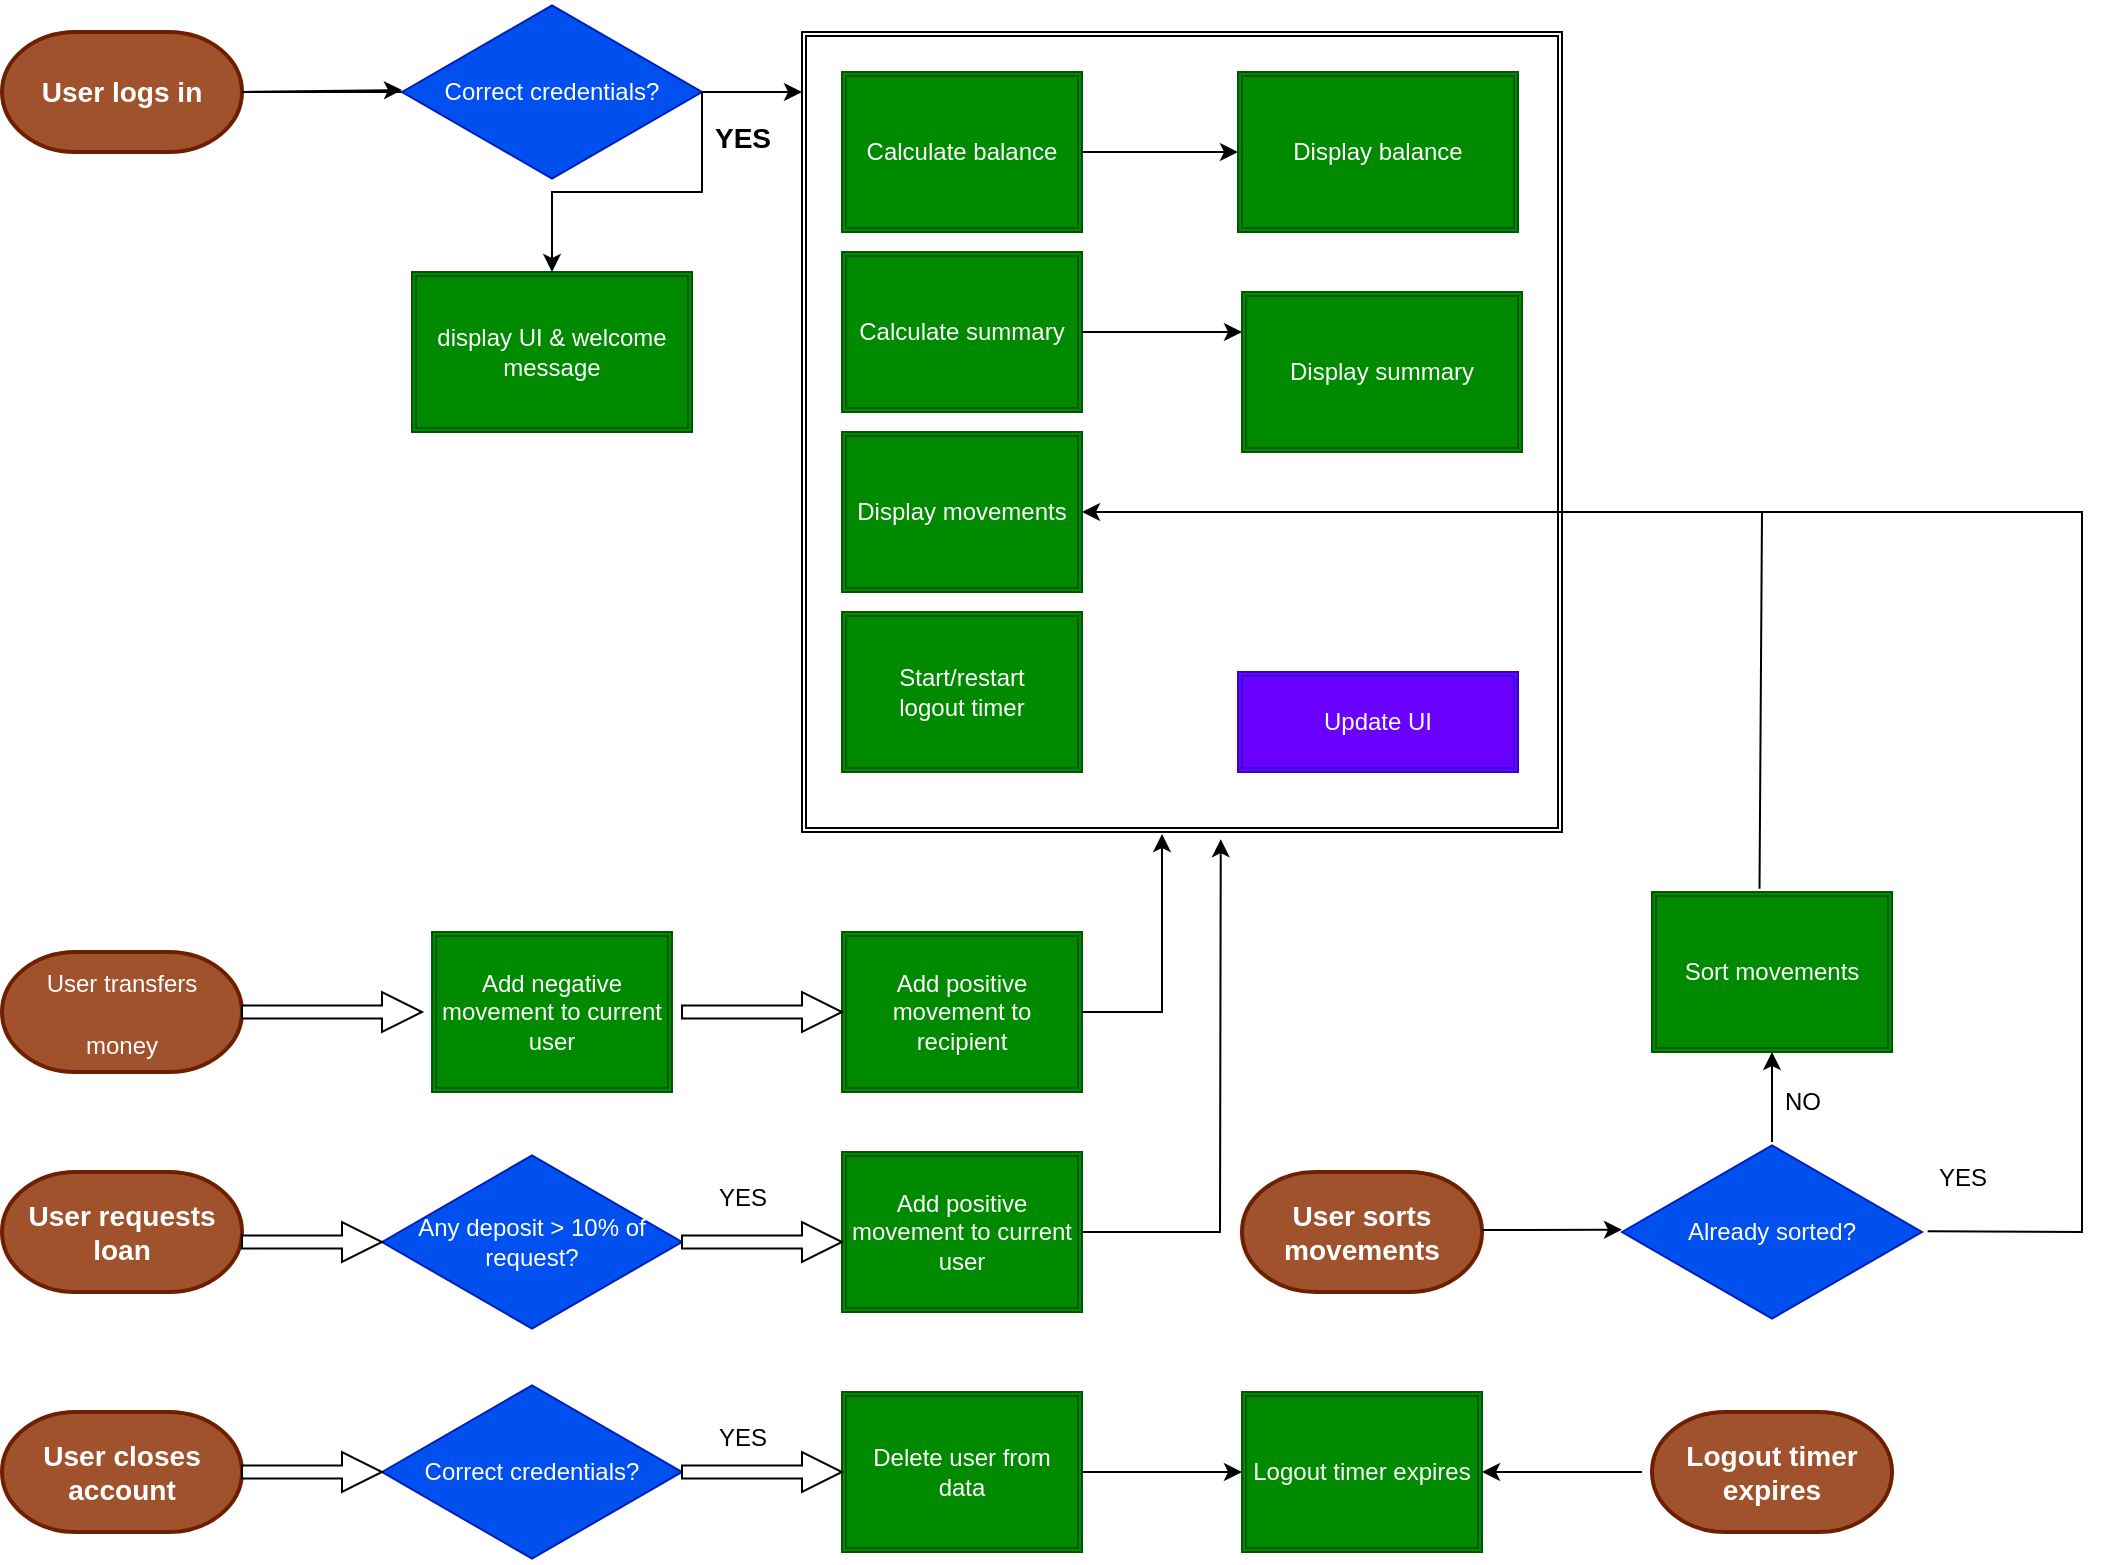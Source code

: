 <mxfile version="25.0.1">
  <diagram name="Page-1" id="qsm-ALfyS8Sv5nFWUp19">
    <mxGraphModel dx="1767" dy="894" grid="1" gridSize="10" guides="1" tooltips="1" connect="1" arrows="1" fold="1" page="1" pageScale="1" pageWidth="850" pageHeight="1100" math="0" shadow="0">
      <root>
        <mxCell id="0" />
        <mxCell id="1" parent="0" />
        <mxCell id="4JIQUmfBRDZcBKCYuM2q-4" value="" style="shape=ext;double=1;rounded=0;whiteSpace=wrap;html=1;" parent="1" vertex="1">
          <mxGeometry x="440" y="40" width="380" height="400" as="geometry" />
        </mxCell>
        <mxCell id="4JIQUmfBRDZcBKCYuM2q-47" style="edgeStyle=orthogonalEdgeStyle;rounded=0;orthogonalLoop=1;jettySize=auto;html=1;" parent="1" source="4JIQUmfBRDZcBKCYuM2q-2" edge="1">
          <mxGeometry relative="1" as="geometry">
            <mxPoint x="390" y="70" as="targetPoint" />
          </mxGeometry>
        </mxCell>
        <mxCell id="4JIQUmfBRDZcBKCYuM2q-2" value="&lt;h3&gt;User logs in&lt;/h3&gt;" style="strokeWidth=2;html=1;shape=mxgraph.flowchart.terminator;whiteSpace=wrap;fillColor=#a0522d;fontColor=#ffffff;strokeColor=#6D1F00;" parent="1" vertex="1">
          <mxGeometry x="40" y="40" width="120" height="60" as="geometry" />
        </mxCell>
        <mxCell id="4JIQUmfBRDZcBKCYuM2q-3" value="Correct credentials?" style="html=1;whiteSpace=wrap;aspect=fixed;shape=isoRectangle;fillColor=#0050ef;fontColor=#ffffff;strokeColor=#001DBC;" parent="1" vertex="1">
          <mxGeometry x="240" y="25" width="150" height="90" as="geometry" />
        </mxCell>
        <mxCell id="4JIQUmfBRDZcBKCYuM2q-5" value="Calculate balance" style="shape=ext;double=1;rounded=0;whiteSpace=wrap;html=1;fillColor=#008a00;fontColor=#ffffff;strokeColor=#005700;" parent="1" vertex="1">
          <mxGeometry x="460" y="60" width="120" height="80" as="geometry" />
        </mxCell>
        <mxCell id="4JIQUmfBRDZcBKCYuM2q-6" value="Calculate summary" style="shape=ext;double=1;rounded=0;whiteSpace=wrap;html=1;fillColor=#008a00;fontColor=#ffffff;strokeColor=#005700;" parent="1" vertex="1">
          <mxGeometry x="460" y="150" width="120" height="80" as="geometry" />
        </mxCell>
        <mxCell id="4JIQUmfBRDZcBKCYuM2q-7" value="Display movements" style="shape=ext;double=1;rounded=0;whiteSpace=wrap;html=1;fillColor=#008a00;fontColor=#ffffff;strokeColor=#005700;" parent="1" vertex="1">
          <mxGeometry x="460" y="240" width="120" height="80" as="geometry" />
        </mxCell>
        <mxCell id="4JIQUmfBRDZcBKCYuM2q-8" value="Start/restart&lt;div&gt;logout timer&lt;/div&gt;" style="shape=ext;double=1;rounded=0;whiteSpace=wrap;html=1;fillColor=#008a00;fontColor=#ffffff;strokeColor=#005700;" parent="1" vertex="1">
          <mxGeometry x="460" y="330" width="120" height="80" as="geometry" />
        </mxCell>
        <mxCell id="4JIQUmfBRDZcBKCYuM2q-9" value="Display balance" style="shape=ext;double=1;rounded=0;whiteSpace=wrap;html=1;fillColor=#008a00;fontColor=#ffffff;strokeColor=#005700;" parent="1" vertex="1">
          <mxGeometry x="658" y="60" width="140" height="80" as="geometry" />
        </mxCell>
        <mxCell id="4JIQUmfBRDZcBKCYuM2q-10" value="Display summary" style="shape=ext;double=1;rounded=0;whiteSpace=wrap;html=1;fillColor=#008a00;fontColor=#ffffff;strokeColor=#005700;" parent="1" vertex="1">
          <mxGeometry x="660" y="170" width="140" height="80" as="geometry" />
        </mxCell>
        <mxCell id="4JIQUmfBRDZcBKCYuM2q-11" value="display UI &amp;amp; welcome message" style="shape=ext;double=1;rounded=0;whiteSpace=wrap;html=1;fillColor=#008a00;fontColor=#ffffff;strokeColor=#005700;" parent="1" vertex="1">
          <mxGeometry x="245" y="160" width="140" height="80" as="geometry" />
        </mxCell>
        <mxCell id="4JIQUmfBRDZcBKCYuM2q-12" value="&lt;h3&gt;&lt;span style=&quot;background-color: initial; font-size: 12px; font-weight: normal; line-height: 30%;&quot;&gt;&lt;span style=&quot;background-color: initial;&quot;&gt;User transfers&lt;/span&gt;&lt;/span&gt;&lt;/h3&gt;&lt;h3&gt;&lt;span style=&quot;background-color: initial; font-size: 12px; font-weight: normal;&quot;&gt;money&lt;/span&gt;&lt;/h3&gt;" style="strokeWidth=2;html=1;shape=mxgraph.flowchart.terminator;whiteSpace=wrap;fillColor=#a0522d;fontColor=#ffffff;strokeColor=#6D1F00;" parent="1" vertex="1">
          <mxGeometry x="40" y="500" width="120" height="60" as="geometry" />
        </mxCell>
        <mxCell id="4JIQUmfBRDZcBKCYuM2q-13" value="&lt;h3&gt;User requests loan&lt;/h3&gt;" style="strokeWidth=2;html=1;shape=mxgraph.flowchart.terminator;whiteSpace=wrap;fillColor=#a0522d;fontColor=#ffffff;strokeColor=#6D1F00;" parent="1" vertex="1">
          <mxGeometry x="40" y="610" width="120" height="60" as="geometry" />
        </mxCell>
        <mxCell id="4JIQUmfBRDZcBKCYuM2q-14" value="&lt;h3&gt;User closes account&lt;/h3&gt;" style="strokeWidth=2;html=1;shape=mxgraph.flowchart.terminator;whiteSpace=wrap;fillColor=#a0522d;fontColor=#ffffff;strokeColor=#6D1F00;" parent="1" vertex="1">
          <mxGeometry x="40" y="730" width="120" height="60" as="geometry" />
        </mxCell>
        <mxCell id="4JIQUmfBRDZcBKCYuM2q-15" value="Any deposit &amp;gt; 10% of request?" style="html=1;whiteSpace=wrap;aspect=fixed;shape=isoRectangle;fillColor=#0050ef;fontColor=#ffffff;strokeColor=#001DBC;" parent="1" vertex="1">
          <mxGeometry x="230" y="600" width="150" height="90" as="geometry" />
        </mxCell>
        <mxCell id="4JIQUmfBRDZcBKCYuM2q-16" value="Correct credentials?" style="html=1;whiteSpace=wrap;aspect=fixed;shape=isoRectangle;fillColor=#0050ef;fontColor=#ffffff;strokeColor=#001DBC;" parent="1" vertex="1">
          <mxGeometry x="230" y="715" width="150" height="90" as="geometry" />
        </mxCell>
        <mxCell id="4JIQUmfBRDZcBKCYuM2q-17" value="Already sorted?" style="html=1;whiteSpace=wrap;aspect=fixed;shape=isoRectangle;fillColor=#0050ef;fontColor=#ffffff;strokeColor=#001DBC;" parent="1" vertex="1">
          <mxGeometry x="850" y="595" width="150" height="90" as="geometry" />
        </mxCell>
        <mxCell id="4JIQUmfBRDZcBKCYuM2q-18" value="&lt;h3&gt;User sorts movements&lt;/h3&gt;" style="strokeWidth=2;html=1;shape=mxgraph.flowchart.terminator;whiteSpace=wrap;fillColor=#a0522d;fontColor=#ffffff;strokeColor=#6D1F00;" parent="1" vertex="1">
          <mxGeometry x="660" y="610" width="120" height="60" as="geometry" />
        </mxCell>
        <mxCell id="4JIQUmfBRDZcBKCYuM2q-19" value="&lt;h3&gt;Logout timer expires&lt;/h3&gt;" style="strokeWidth=2;html=1;shape=mxgraph.flowchart.terminator;whiteSpace=wrap;fillColor=#a0522d;fontColor=#ffffff;strokeColor=#6D1F00;" parent="1" vertex="1">
          <mxGeometry x="865" y="730" width="120" height="60" as="geometry" />
        </mxCell>
        <mxCell id="4JIQUmfBRDZcBKCYuM2q-20" value="Add positive movement to current user" style="shape=ext;double=1;rounded=0;whiteSpace=wrap;html=1;fillColor=#008a00;fontColor=#ffffff;strokeColor=#005700;" parent="1" vertex="1">
          <mxGeometry x="460" y="600" width="120" height="80" as="geometry" />
        </mxCell>
        <mxCell id="4JIQUmfBRDZcBKCYuM2q-21" value="Delete user from data" style="shape=ext;double=1;rounded=0;whiteSpace=wrap;html=1;fillColor=#008a00;fontColor=#ffffff;strokeColor=#005700;" parent="1" vertex="1">
          <mxGeometry x="460" y="720" width="120" height="80" as="geometry" />
        </mxCell>
        <mxCell id="4JIQUmfBRDZcBKCYuM2q-22" value="Add positive movement to recipient" style="shape=ext;double=1;rounded=0;whiteSpace=wrap;html=1;fillColor=#008a00;fontColor=#ffffff;strokeColor=#005700;" parent="1" vertex="1">
          <mxGeometry x="460" y="490" width="120" height="80" as="geometry" />
        </mxCell>
        <mxCell id="4JIQUmfBRDZcBKCYuM2q-23" value="Add negative movement to current user" style="shape=ext;double=1;rounded=0;whiteSpace=wrap;html=1;fillColor=#008a00;fontColor=#ffffff;strokeColor=#005700;" parent="1" vertex="1">
          <mxGeometry x="255" y="490" width="120" height="80" as="geometry" />
        </mxCell>
        <mxCell id="4JIQUmfBRDZcBKCYuM2q-24" value="Logout timer expires" style="shape=ext;double=1;rounded=0;whiteSpace=wrap;html=1;fillColor=#008a00;fontColor=#ffffff;strokeColor=#005700;" parent="1" vertex="1">
          <mxGeometry x="660" y="720" width="120" height="80" as="geometry" />
        </mxCell>
        <mxCell id="4JIQUmfBRDZcBKCYuM2q-25" value="Sort movements" style="shape=ext;double=1;rounded=0;whiteSpace=wrap;html=1;fillColor=#008a00;fontColor=#ffffff;strokeColor=#005700;" parent="1" vertex="1">
          <mxGeometry x="865" y="470" width="120" height="80" as="geometry" />
        </mxCell>
        <mxCell id="4JIQUmfBRDZcBKCYuM2q-26" value="Update UI" style="shape=ext;double=1;rounded=0;whiteSpace=wrap;html=1;strokeColor=#3700CC;fillColor=#6a00ff;fontColor=#ffffff;" parent="1" vertex="1">
          <mxGeometry x="658" y="360" width="140" height="50" as="geometry" />
        </mxCell>
        <mxCell id="4JIQUmfBRDZcBKCYuM2q-27" value="" style="html=1;shadow=0;dashed=0;align=center;verticalAlign=middle;shape=mxgraph.arrows2.arrow;dy=0.67;dx=20;notch=0;" parent="1" vertex="1">
          <mxGeometry x="380" y="750" width="80" height="20" as="geometry" />
        </mxCell>
        <mxCell id="4JIQUmfBRDZcBKCYuM2q-28" value="" style="html=1;shadow=0;dashed=0;align=center;verticalAlign=middle;shape=mxgraph.arrows2.arrow;dy=0.67;dx=20;notch=0;" parent="1" vertex="1">
          <mxGeometry x="160" y="750" width="70" height="20" as="geometry" />
        </mxCell>
        <mxCell id="4JIQUmfBRDZcBKCYuM2q-29" value="" style="html=1;shadow=0;dashed=0;align=center;verticalAlign=middle;shape=mxgraph.arrows2.arrow;dy=0.67;dx=20;notch=0;" parent="1" vertex="1">
          <mxGeometry x="160" y="635" width="70" height="20" as="geometry" />
        </mxCell>
        <mxCell id="4JIQUmfBRDZcBKCYuM2q-30" value="" style="html=1;shadow=0;dashed=0;align=center;verticalAlign=middle;shape=mxgraph.arrows2.arrow;dy=0.67;dx=20;notch=0;" parent="1" vertex="1">
          <mxGeometry x="380" y="635" width="80" height="20" as="geometry" />
        </mxCell>
        <mxCell id="4JIQUmfBRDZcBKCYuM2q-31" value="" style="html=1;shadow=0;dashed=0;align=center;verticalAlign=middle;shape=mxgraph.arrows2.arrow;dy=0.67;dx=20;notch=0;" parent="1" vertex="1">
          <mxGeometry x="380" y="520" width="80" height="20" as="geometry" />
        </mxCell>
        <mxCell id="4JIQUmfBRDZcBKCYuM2q-33" value="" style="html=1;shadow=0;dashed=0;align=center;verticalAlign=middle;shape=mxgraph.arrows2.arrow;dy=0.67;dx=20;notch=0;" parent="1" vertex="1">
          <mxGeometry x="160" y="520" width="90" height="20" as="geometry" />
        </mxCell>
        <mxCell id="4JIQUmfBRDZcBKCYuM2q-35" value="" style="endArrow=classic;html=1;rounded=0;exitX=1;exitY=0.5;exitDx=0;exitDy=0;" parent="1" source="4JIQUmfBRDZcBKCYuM2q-22" edge="1">
          <mxGeometry width="50" height="50" relative="1" as="geometry">
            <mxPoint x="720" y="530" as="sourcePoint" />
            <mxPoint x="620" y="441" as="targetPoint" />
            <Array as="points">
              <mxPoint x="620" y="530" />
            </Array>
          </mxGeometry>
        </mxCell>
        <mxCell id="4JIQUmfBRDZcBKCYuM2q-36" value="" style="endArrow=classic;html=1;rounded=0;exitX=1;exitY=0.5;exitDx=0;exitDy=0;entryX=0.551;entryY=1.009;entryDx=0;entryDy=0;entryPerimeter=0;" parent="1" source="4JIQUmfBRDZcBKCYuM2q-20" target="4JIQUmfBRDZcBKCYuM2q-4" edge="1">
          <mxGeometry width="50" height="50" relative="1" as="geometry">
            <mxPoint x="590" y="540" as="sourcePoint" />
            <mxPoint x="649" y="454" as="targetPoint" />
            <Array as="points">
              <mxPoint x="649" y="640" />
            </Array>
          </mxGeometry>
        </mxCell>
        <mxCell id="4JIQUmfBRDZcBKCYuM2q-37" value="" style="endArrow=classic;html=1;rounded=0;entryX=0;entryY=0.487;entryDx=0;entryDy=0;entryPerimeter=0;" parent="1" target="4JIQUmfBRDZcBKCYuM2q-17" edge="1">
          <mxGeometry width="50" height="50" relative="1" as="geometry">
            <mxPoint x="780" y="639" as="sourcePoint" />
            <mxPoint x="500" y="610" as="targetPoint" />
          </mxGeometry>
        </mxCell>
        <mxCell id="4JIQUmfBRDZcBKCYuM2q-38" value="" style="endArrow=classic;html=1;rounded=0;entryX=0;entryY=0.5;entryDx=0;entryDy=0;exitX=1;exitY=0.5;exitDx=0;exitDy=0;" parent="1" source="4JIQUmfBRDZcBKCYuM2q-21" target="4JIQUmfBRDZcBKCYuM2q-24" edge="1">
          <mxGeometry width="50" height="50" relative="1" as="geometry">
            <mxPoint x="450" y="660" as="sourcePoint" />
            <mxPoint x="500" y="610" as="targetPoint" />
          </mxGeometry>
        </mxCell>
        <mxCell id="4JIQUmfBRDZcBKCYuM2q-39" value="" style="endArrow=classic;html=1;rounded=0;entryX=1;entryY=0.5;entryDx=0;entryDy=0;" parent="1" target="4JIQUmfBRDZcBKCYuM2q-24" edge="1">
          <mxGeometry width="50" height="50" relative="1" as="geometry">
            <mxPoint x="860" y="760" as="sourcePoint" />
            <mxPoint x="830" y="720" as="targetPoint" />
          </mxGeometry>
        </mxCell>
        <mxCell id="4JIQUmfBRDZcBKCYuM2q-40" value="" style="endArrow=classic;html=1;rounded=0;exitX=1.019;exitY=0.496;exitDx=0;exitDy=0;exitPerimeter=0;entryX=1;entryY=0.5;entryDx=0;entryDy=0;" parent="1" source="4JIQUmfBRDZcBKCYuM2q-17" target="4JIQUmfBRDZcBKCYuM2q-7" edge="1">
          <mxGeometry width="50" height="50" relative="1" as="geometry">
            <mxPoint x="1150" y="620" as="sourcePoint" />
            <mxPoint x="1080" y="160" as="targetPoint" />
            <Array as="points">
              <mxPoint x="1080" y="640" />
              <mxPoint x="1080" y="280" />
            </Array>
          </mxGeometry>
        </mxCell>
        <mxCell id="4JIQUmfBRDZcBKCYuM2q-41" value="" style="endArrow=classic;html=1;rounded=0;entryX=0.5;entryY=1;entryDx=0;entryDy=0;" parent="1" target="4JIQUmfBRDZcBKCYuM2q-25" edge="1">
          <mxGeometry width="50" height="50" relative="1" as="geometry">
            <mxPoint x="925" y="595" as="sourcePoint" />
            <mxPoint x="926" y="560" as="targetPoint" />
          </mxGeometry>
        </mxCell>
        <mxCell id="4JIQUmfBRDZcBKCYuM2q-42" value="" style="endArrow=none;html=1;rounded=0;exitX=0.448;exitY=-0.02;exitDx=0;exitDy=0;exitPerimeter=0;" parent="1" source="4JIQUmfBRDZcBKCYuM2q-25" edge="1">
          <mxGeometry width="50" height="50" relative="1" as="geometry">
            <mxPoint x="890" y="460" as="sourcePoint" />
            <mxPoint x="920" y="280" as="targetPoint" />
          </mxGeometry>
        </mxCell>
        <mxCell id="4JIQUmfBRDZcBKCYuM2q-43" value="" style="endArrow=classic;html=1;rounded=0;entryX=0;entryY=0.5;entryDx=0;entryDy=0;exitX=1;exitY=0.5;exitDx=0;exitDy=0;" parent="1" source="4JIQUmfBRDZcBKCYuM2q-5" target="4JIQUmfBRDZcBKCYuM2q-9" edge="1">
          <mxGeometry width="50" height="50" relative="1" as="geometry">
            <mxPoint x="400" y="260" as="sourcePoint" />
            <mxPoint x="450" y="210" as="targetPoint" />
          </mxGeometry>
        </mxCell>
        <mxCell id="4JIQUmfBRDZcBKCYuM2q-44" value="" style="endArrow=classic;html=1;rounded=0;entryX=0;entryY=0.25;entryDx=0;entryDy=0;exitX=1;exitY=0.5;exitDx=0;exitDy=0;" parent="1" source="4JIQUmfBRDZcBKCYuM2q-6" target="4JIQUmfBRDZcBKCYuM2q-10" edge="1">
          <mxGeometry width="50" height="50" relative="1" as="geometry">
            <mxPoint x="590" y="110" as="sourcePoint" />
            <mxPoint x="668" y="110" as="targetPoint" />
          </mxGeometry>
        </mxCell>
        <mxCell id="4JIQUmfBRDZcBKCYuM2q-45" value="" style="endArrow=classic;html=1;rounded=0;exitX=1;exitY=0.5;exitDx=0;exitDy=0;exitPerimeter=0;" parent="1" source="4JIQUmfBRDZcBKCYuM2q-2" edge="1">
          <mxGeometry width="50" height="50" relative="1" as="geometry">
            <mxPoint x="590" y="110" as="sourcePoint" />
            <mxPoint x="240" y="69" as="targetPoint" />
          </mxGeometry>
        </mxCell>
        <mxCell id="4JIQUmfBRDZcBKCYuM2q-48" value="" style="endArrow=classic;startArrow=classic;html=1;rounded=0;entryX=0.5;entryY=0;entryDx=0;entryDy=0;exitX=0;exitY=0.075;exitDx=0;exitDy=0;exitPerimeter=0;" parent="1" source="4JIQUmfBRDZcBKCYuM2q-4" target="4JIQUmfBRDZcBKCYuM2q-11" edge="1">
          <mxGeometry width="50" height="50" relative="1" as="geometry">
            <mxPoint x="320" y="120" as="sourcePoint" />
            <mxPoint x="450" y="210" as="targetPoint" />
            <Array as="points">
              <mxPoint x="390" y="70" />
              <mxPoint x="390" y="120" />
              <mxPoint x="315" y="120" />
            </Array>
          </mxGeometry>
        </mxCell>
        <mxCell id="4JIQUmfBRDZcBKCYuM2q-49" value="&lt;h3&gt;YES&lt;/h3&gt;" style="text;html=1;align=center;verticalAlign=middle;resizable=0;points=[];autosize=1;strokeColor=none;fillColor=none;" parent="1" vertex="1">
          <mxGeometry x="385" y="63" width="50" height="60" as="geometry" />
        </mxCell>
        <mxCell id="4JIQUmfBRDZcBKCYuM2q-50" value="YES" style="text;html=1;align=center;verticalAlign=middle;resizable=0;points=[];autosize=1;strokeColor=none;fillColor=none;" parent="1" vertex="1">
          <mxGeometry x="385" y="608" width="50" height="30" as="geometry" />
        </mxCell>
        <mxCell id="4JIQUmfBRDZcBKCYuM2q-51" value="YES" style="text;html=1;align=center;verticalAlign=middle;resizable=0;points=[];autosize=1;strokeColor=none;fillColor=none;" parent="1" vertex="1">
          <mxGeometry x="385" y="728" width="50" height="30" as="geometry" />
        </mxCell>
        <mxCell id="4JIQUmfBRDZcBKCYuM2q-52" value="NO" style="text;html=1;align=center;verticalAlign=middle;resizable=0;points=[];autosize=1;strokeColor=none;fillColor=none;" parent="1" vertex="1">
          <mxGeometry x="920" y="560" width="40" height="30" as="geometry" />
        </mxCell>
        <mxCell id="4JIQUmfBRDZcBKCYuM2q-53" value="YES" style="text;html=1;align=center;verticalAlign=middle;resizable=0;points=[];autosize=1;strokeColor=none;fillColor=none;" parent="1" vertex="1">
          <mxGeometry x="995" y="598" width="50" height="30" as="geometry" />
        </mxCell>
      </root>
    </mxGraphModel>
  </diagram>
</mxfile>
